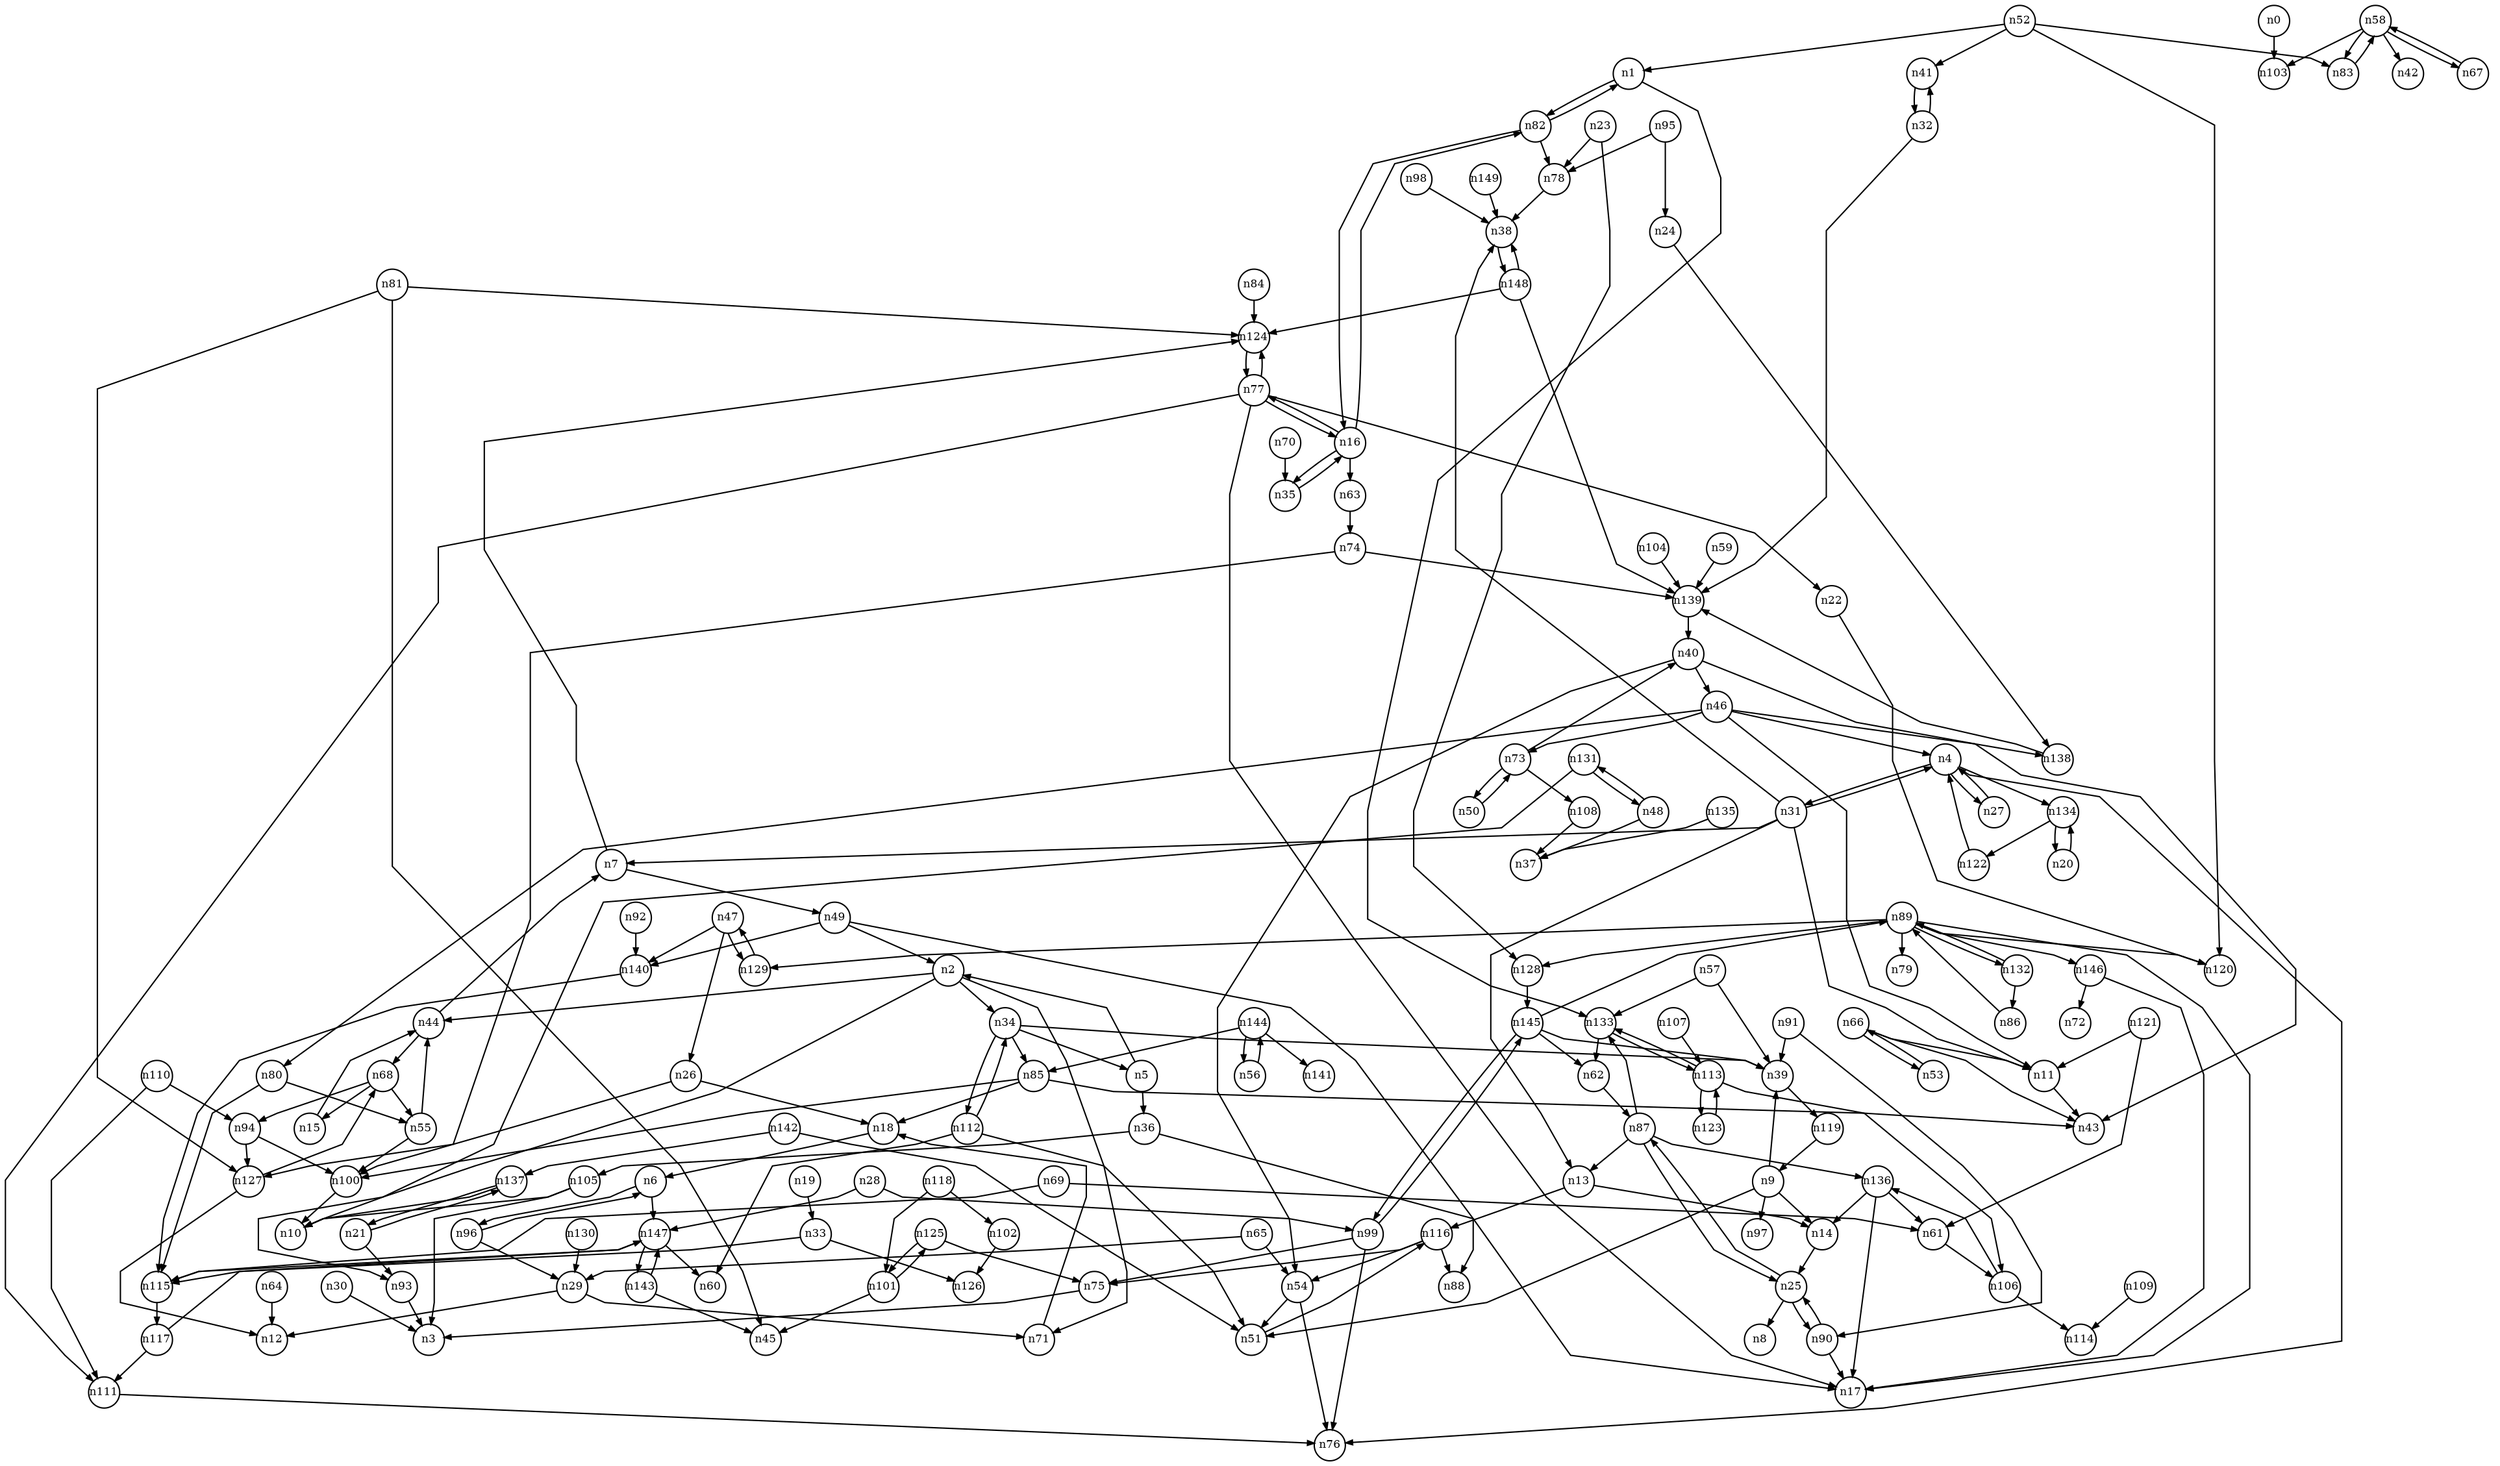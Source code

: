 digraph G{
splines=polyline;
ranksep=0.22;
nodesep=0.22;
nodesize=0.32;
fontsize=8
edge [arrowsize=0.5]
node [fontsize=8 shape=circle width=0.32 fixedsize=shape];

n0 -> n103
n133 -> n62
n133 -> n113
n1 -> n133
n1 -> n82
n34 -> n5
n34 -> n39
n34 -> n85
n34 -> n112
n2 -> n34
n2 -> n44
n2 -> n71
n2 -> n93
n44 -> n7
n44 -> n68
n71 -> n18
n93 -> n3
n27 -> n4
n4 -> n27
n4 -> n76
n4 -> n134
n4 -> n31
n134 -> n20
n134 -> n122
n36 -> n17
n36 -> n105
n5 -> n36
n5 -> n2
n96 -> n29
n96 -> n6
n6 -> n96
n6 -> n147
n147 -> n60
n147 -> n115
n147 -> n143
n49 -> n88
n49 -> n140
n49 -> n2
n7 -> n49
n7 -> n124
n124 -> n77
n14 -> n25
n9 -> n14
n9 -> n39
n9 -> n51
n9 -> n97
n39 -> n119
n51 -> n116
n11 -> n43
n13 -> n14
n13 -> n116
n116 -> n54
n116 -> n75
n116 -> n88
n35 -> n16
n16 -> n35
n16 -> n63
n16 -> n77
n16 -> n82
n63 -> n74
n77 -> n17
n77 -> n22
n77 -> n111
n77 -> n124
n77 -> n16
n82 -> n1
n82 -> n78
n82 -> n16
n33 -> n115
n33 -> n126
n19 -> n33
n21 -> n93
n21 -> n137
n137 -> n10
n137 -> n21
n22 -> n120
n78 -> n38
n23 -> n78
n23 -> n128
n128 -> n145
n138 -> n139
n24 -> n138
n25 -> n8
n25 -> n87
n25 -> n90
n87 -> n13
n87 -> n133
n87 -> n136
n87 -> n25
n90 -> n17
n90 -> n25
n18 -> n6
n26 -> n18
n26 -> n127
n127 -> n12
n127 -> n68
n99 -> n75
n99 -> n76
n99 -> n145
n28 -> n99
n28 -> n147
n29 -> n12
n29 -> n71
n30 -> n3
n31 -> n4
n31 -> n7
n31 -> n11
n31 -> n13
n31 -> n38
n38 -> n148
n139 -> n40
n32 -> n139
n32 -> n41
n115 -> n117
n85 -> n18
n85 -> n43
n85 -> n100
n112 -> n51
n112 -> n60
n112 -> n34
n105 -> n3
n105 -> n10
n119 -> n9
n40 -> n43
n40 -> n46
n40 -> n54
n46 -> n4
n46 -> n11
n46 -> n73
n46 -> n80
n46 -> n138
n54 -> n51
n54 -> n76
n41 -> n32
n68 -> n15
n68 -> n55
n68 -> n94
n73 -> n50
n73 -> n108
n73 -> n40
n80 -> n55
n80 -> n115
n47 -> n26
n47 -> n129
n47 -> n140
n129 -> n47
n140 -> n115
n48 -> n37
n48 -> n131
n52 -> n1
n52 -> n41
n52 -> n83
n52 -> n120
n83 -> n58
n100 -> n10
n55 -> n100
n55 -> n44
n57 -> n39
n57 -> n133
n58 -> n42
n58 -> n67
n58 -> n83
n58 -> n103
n67 -> n58
n59 -> n139
n74 -> n100
n74 -> n139
n64 -> n12
n65 -> n29
n65 -> n54
n66 -> n11
n66 -> n43
n66 -> n53
n53 -> n66
n15 -> n44
n94 -> n100
n94 -> n127
n61 -> n106
n69 -> n61
n69 -> n115
n70 -> n35
n50 -> n73
n108 -> n37
n75 -> n3
n111 -> n76
n81 -> n45
n81 -> n124
n81 -> n127
n84 -> n124
n136 -> n14
n136 -> n17
n136 -> n61
n89 -> n17
n89 -> n79
n89 -> n120
n89 -> n128
n89 -> n129
n89 -> n132
n89 -> n146
n132 -> n86
n132 -> n89
n146 -> n17
n146 -> n72
n91 -> n39
n91 -> n90
n92 -> n140
n95 -> n24
n95 -> n78
n98 -> n38
n101 -> n45
n101 -> n125
n102 -> n126
n104 -> n139
n106 -> n114
n106 -> n136
n113 -> n106
n113 -> n123
n113 -> n133
n107 -> n113
n109 -> n114
n110 -> n94
n110 -> n111
n123 -> n113
n117 -> n111
n117 -> n147
n118 -> n101
n118 -> n102
n121 -> n11
n121 -> n61
n125 -> n75
n125 -> n101
n130 -> n29
n131 -> n10
n131 -> n48
n86 -> n89
n62 -> n87
n20 -> n134
n122 -> n4
n135 -> n37
n142 -> n51
n142 -> n137
n143 -> n45
n143 -> n147
n56 -> n144
n144 -> n56
n144 -> n85
n144 -> n141
n145 -> n39
n145 -> n62
n145 -> n89
n145 -> n99
n148 -> n38
n148 -> n124
n148 -> n139
n149 -> n38
}
